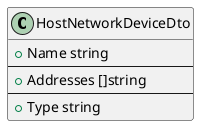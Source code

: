 @startuml

class HostNetworkDeviceDto {
    +Name string
    --
    +Addresses []string
    --
    +Type string
}

@enduml